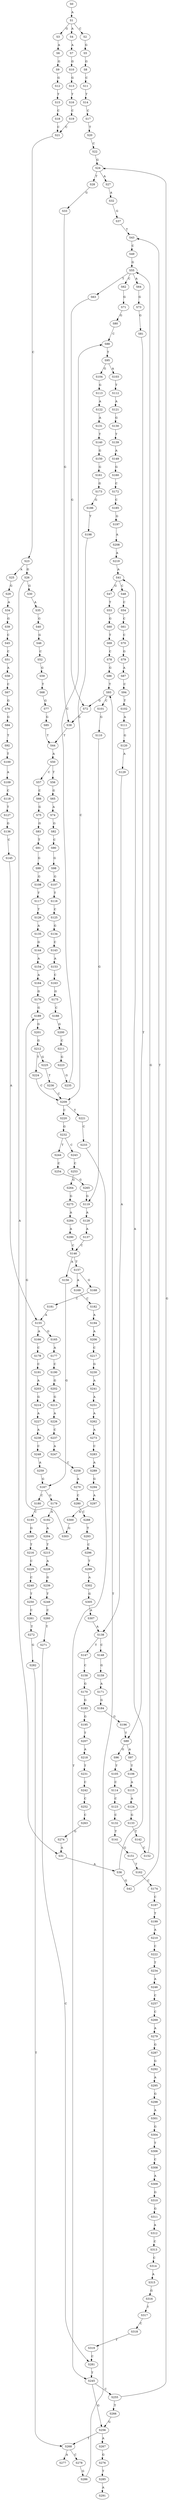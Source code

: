 strict digraph  {
	S0 -> S1 [ label = A ];
	S1 -> S2 [ label = C ];
	S1 -> S3 [ label = G ];
	S1 -> S4 [ label = A ];
	S2 -> S5 [ label = G ];
	S3 -> S6 [ label = A ];
	S4 -> S7 [ label = A ];
	S5 -> S8 [ label = G ];
	S6 -> S9 [ label = G ];
	S7 -> S10 [ label = G ];
	S8 -> S11 [ label = C ];
	S9 -> S12 [ label = G ];
	S10 -> S13 [ label = G ];
	S11 -> S14 [ label = T ];
	S12 -> S15 [ label = T ];
	S13 -> S16 [ label = T ];
	S14 -> S17 [ label = C ];
	S15 -> S18 [ label = C ];
	S16 -> S19 [ label = C ];
	S17 -> S20 [ label = T ];
	S18 -> S21 [ label = C ];
	S19 -> S21 [ label = C ];
	S20 -> S22 [ label = C ];
	S21 -> S23 [ label = C ];
	S22 -> S24 [ label = G ];
	S23 -> S25 [ label = A ];
	S23 -> S26 [ label = G ];
	S24 -> S27 [ label = A ];
	S24 -> S28 [ label = T ];
	S25 -> S29 [ label = G ];
	S26 -> S30 [ label = G ];
	S26 -> S31 [ label = A ];
	S27 -> S32 [ label = A ];
	S28 -> S33 [ label = G ];
	S29 -> S34 [ label = A ];
	S30 -> S35 [ label = A ];
	S31 -> S36 [ label = A ];
	S32 -> S37 [ label = G ];
	S33 -> S38 [ label = G ];
	S34 -> S39 [ label = G ];
	S35 -> S40 [ label = G ];
	S36 -> S41 [ label = A ];
	S36 -> S42 [ label = G ];
	S37 -> S43 [ label = T ];
	S38 -> S44 [ label = T ];
	S39 -> S45 [ label = C ];
	S40 -> S46 [ label = G ];
	S41 -> S47 [ label = G ];
	S41 -> S48 [ label = C ];
	S42 -> S43 [ label = T ];
	S43 -> S49 [ label = C ];
	S44 -> S50 [ label = A ];
	S45 -> S51 [ label = C ];
	S46 -> S52 [ label = C ];
	S47 -> S53 [ label = T ];
	S48 -> S54 [ label = C ];
	S49 -> S55 [ label = G ];
	S50 -> S56 [ label = T ];
	S50 -> S57 [ label = C ];
	S51 -> S58 [ label = A ];
	S52 -> S59 [ label = G ];
	S53 -> S60 [ label = G ];
	S54 -> S61 [ label = C ];
	S55 -> S62 [ label = C ];
	S55 -> S63 [ label = T ];
	S55 -> S64 [ label = A ];
	S56 -> S65 [ label = G ];
	S57 -> S66 [ label = C ];
	S58 -> S67 [ label = C ];
	S59 -> S68 [ label = T ];
	S60 -> S69 [ label = T ];
	S61 -> S70 [ label = C ];
	S62 -> S71 [ label = G ];
	S63 -> S72 [ label = G ];
	S64 -> S73 [ label = G ];
	S65 -> S74 [ label = A ];
	S66 -> S75 [ label = G ];
	S67 -> S76 [ label = G ];
	S68 -> S77 [ label = G ];
	S69 -> S78 [ label = C ];
	S70 -> S79 [ label = G ];
	S71 -> S80 [ label = G ];
	S72 -> S38 [ label = G ];
	S73 -> S81 [ label = G ];
	S74 -> S82 [ label = G ];
	S75 -> S83 [ label = G ];
	S76 -> S84 [ label = G ];
	S77 -> S85 [ label = G ];
	S78 -> S86 [ label = G ];
	S79 -> S87 [ label = A ];
	S80 -> S88 [ label = C ];
	S81 -> S89 [ label = T ];
	S82 -> S90 [ label = C ];
	S83 -> S91 [ label = T ];
	S84 -> S92 [ label = T ];
	S85 -> S44 [ label = T ];
	S86 -> S93 [ label = T ];
	S87 -> S94 [ label = C ];
	S88 -> S95 [ label = T ];
	S89 -> S96 [ label = G ];
	S89 -> S97 [ label = A ];
	S90 -> S98 [ label = G ];
	S91 -> S99 [ label = G ];
	S92 -> S100 [ label = T ];
	S93 -> S101 [ label = C ];
	S93 -> S72 [ label = G ];
	S94 -> S102 [ label = T ];
	S95 -> S103 [ label = A ];
	S95 -> S104 [ label = G ];
	S96 -> S105 [ label = T ];
	S97 -> S106 [ label = T ];
	S98 -> S107 [ label = G ];
	S99 -> S108 [ label = G ];
	S100 -> S109 [ label = A ];
	S101 -> S110 [ label = G ];
	S102 -> S111 [ label = A ];
	S103 -> S112 [ label = T ];
	S104 -> S113 [ label = G ];
	S105 -> S114 [ label = C ];
	S106 -> S115 [ label = A ];
	S107 -> S116 [ label = T ];
	S108 -> S117 [ label = T ];
	S109 -> S118 [ label = C ];
	S110 -> S119 [ label = G ];
	S111 -> S120 [ label = G ];
	S112 -> S121 [ label = A ];
	S113 -> S122 [ label = A ];
	S114 -> S123 [ label = C ];
	S115 -> S124 [ label = A ];
	S116 -> S125 [ label = C ];
	S117 -> S126 [ label = T ];
	S118 -> S127 [ label = T ];
	S119 -> S128 [ label = A ];
	S120 -> S129 [ label = A ];
	S121 -> S130 [ label = G ];
	S122 -> S131 [ label = A ];
	S123 -> S132 [ label = C ];
	S124 -> S133 [ label = G ];
	S125 -> S134 [ label = G ];
	S126 -> S135 [ label = A ];
	S127 -> S136 [ label = G ];
	S128 -> S137 [ label = A ];
	S129 -> S138 [ label = A ];
	S130 -> S139 [ label = T ];
	S131 -> S140 [ label = T ];
	S132 -> S141 [ label = T ];
	S133 -> S142 [ label = T ];
	S134 -> S143 [ label = C ];
	S135 -> S144 [ label = G ];
	S136 -> S145 [ label = C ];
	S137 -> S146 [ label = C ];
	S138 -> S147 [ label = T ];
	S138 -> S148 [ label = C ];
	S139 -> S149 [ label = A ];
	S140 -> S150 [ label = G ];
	S141 -> S151 [ label = G ];
	S142 -> S152 [ label = C ];
	S143 -> S153 [ label = A ];
	S144 -> S154 [ label = A ];
	S145 -> S155 [ label = A ];
	S146 -> S156 [ label = A ];
	S146 -> S157 [ label = T ];
	S147 -> S158 [ label = C ];
	S148 -> S159 [ label = G ];
	S149 -> S160 [ label = G ];
	S150 -> S161 [ label = G ];
	S151 -> S162 [ label = T ];
	S152 -> S55 [ label = G ];
	S153 -> S163 [ label = C ];
	S154 -> S164 [ label = A ];
	S155 -> S165 [ label = G ];
	S155 -> S166 [ label = A ];
	S156 -> S167 [ label = G ];
	S157 -> S168 [ label = G ];
	S157 -> S169 [ label = A ];
	S158 -> S170 [ label = G ];
	S159 -> S171 [ label = A ];
	S160 -> S172 [ label = C ];
	S161 -> S173 [ label = G ];
	S162 -> S174 [ label = C ];
	S163 -> S175 [ label = G ];
	S164 -> S176 [ label = G ];
	S165 -> S177 [ label = A ];
	S166 -> S178 [ label = C ];
	S167 -> S179 [ label = G ];
	S167 -> S180 [ label = C ];
	S168 -> S181 [ label = C ];
	S169 -> S182 [ label = C ];
	S170 -> S183 [ label = G ];
	S171 -> S184 [ label = G ];
	S172 -> S185 [ label = C ];
	S173 -> S186 [ label = G ];
	S174 -> S187 [ label = C ];
	S175 -> S188 [ label = C ];
	S176 -> S189 [ label = G ];
	S177 -> S190 [ label = C ];
	S178 -> S191 [ label = C ];
	S179 -> S192 [ label = A ];
	S180 -> S193 [ label = C ];
	S181 -> S155 [ label = A ];
	S182 -> S194 [ label = A ];
	S183 -> S195 [ label = G ];
	S184 -> S196 [ label = G ];
	S185 -> S197 [ label = G ];
	S186 -> S198 [ label = T ];
	S187 -> S199 [ label = T ];
	S188 -> S200 [ label = G ];
	S189 -> S201 [ label = G ];
	S190 -> S202 [ label = G ];
	S191 -> S203 [ label = A ];
	S192 -> S204 [ label = A ];
	S193 -> S205 [ label = G ];
	S194 -> S206 [ label = A ];
	S195 -> S207 [ label = T ];
	S196 -> S89 [ label = T ];
	S197 -> S208 [ label = A ];
	S198 -> S209 [ label = C ];
	S199 -> S210 [ label = A ];
	S200 -> S211 [ label = C ];
	S201 -> S212 [ label = G ];
	S202 -> S213 [ label = G ];
	S203 -> S214 [ label = G ];
	S204 -> S215 [ label = T ];
	S205 -> S216 [ label = T ];
	S206 -> S217 [ label = C ];
	S207 -> S218 [ label = A ];
	S208 -> S219 [ label = A ];
	S209 -> S220 [ label = C ];
	S209 -> S221 [ label = T ];
	S210 -> S222 [ label = C ];
	S211 -> S223 [ label = G ];
	S212 -> S224 [ label = T ];
	S212 -> S225 [ label = G ];
	S213 -> S226 [ label = A ];
	S214 -> S227 [ label = A ];
	S215 -> S228 [ label = A ];
	S216 -> S229 [ label = C ];
	S217 -> S230 [ label = G ];
	S218 -> S231 [ label = T ];
	S219 -> S41 [ label = A ];
	S220 -> S232 [ label = G ];
	S221 -> S233 [ label = C ];
	S222 -> S234 [ label = T ];
	S223 -> S235 [ label = G ];
	S224 -> S209 [ label = C ];
	S225 -> S236 [ label = T ];
	S226 -> S237 [ label = C ];
	S227 -> S238 [ label = A ];
	S228 -> S239 [ label = G ];
	S229 -> S240 [ label = C ];
	S230 -> S241 [ label = A ];
	S231 -> S242 [ label = C ];
	S232 -> S243 [ label = C ];
	S232 -> S244 [ label = T ];
	S233 -> S245 [ label = T ];
	S234 -> S246 [ label = A ];
	S235 -> S88 [ label = C ];
	S236 -> S209 [ label = C ];
	S237 -> S247 [ label = A ];
	S238 -> S248 [ label = C ];
	S239 -> S249 [ label = T ];
	S240 -> S250 [ label = T ];
	S241 -> S251 [ label = A ];
	S242 -> S252 [ label = C ];
	S243 -> S253 [ label = C ];
	S244 -> S254 [ label = C ];
	S245 -> S255 [ label = C ];
	S245 -> S256 [ label = G ];
	S246 -> S257 [ label = C ];
	S247 -> S258 [ label = C ];
	S248 -> S259 [ label = A ];
	S249 -> S260 [ label = C ];
	S250 -> S261 [ label = C ];
	S251 -> S262 [ label = A ];
	S252 -> S263 [ label = C ];
	S253 -> S264 [ label = G ];
	S254 -> S265 [ label = G ];
	S255 -> S266 [ label = T ];
	S255 -> S24 [ label = G ];
	S256 -> S267 [ label = A ];
	S256 -> S268 [ label = T ];
	S257 -> S269 [ label = C ];
	S258 -> S270 [ label = A ];
	S259 -> S167 [ label = G ];
	S260 -> S271 [ label = T ];
	S261 -> S272 [ label = T ];
	S262 -> S273 [ label = A ];
	S263 -> S274 [ label = G ];
	S264 -> S275 [ label = G ];
	S265 -> S119 [ label = G ];
	S266 -> S256 [ label = G ];
	S267 -> S276 [ label = G ];
	S268 -> S277 [ label = A ];
	S268 -> S278 [ label = C ];
	S269 -> S279 [ label = A ];
	S270 -> S280 [ label = C ];
	S271 -> S281 [ label = C ];
	S272 -> S282 [ label = G ];
	S273 -> S283 [ label = C ];
	S274 -> S31 [ label = A ];
	S275 -> S284 [ label = A ];
	S276 -> S285 [ label = T ];
	S278 -> S286 [ label = G ];
	S279 -> S287 [ label = G ];
	S280 -> S288 [ label = C ];
	S281 -> S245 [ label = T ];
	S282 -> S268 [ label = T ];
	S283 -> S289 [ label = A ];
	S284 -> S290 [ label = A ];
	S285 -> S291 [ label = A ];
	S286 -> S93 [ label = T ];
	S287 -> S292 [ label = G ];
	S288 -> S293 [ label = T ];
	S289 -> S294 [ label = G ];
	S290 -> S146 [ label = C ];
	S292 -> S295 [ label = A ];
	S293 -> S296 [ label = C ];
	S294 -> S297 [ label = A ];
	S295 -> S298 [ label = G ];
	S296 -> S299 [ label = T ];
	S297 -> S300 [ label = A ];
	S298 -> S301 [ label = A ];
	S299 -> S302 [ label = A ];
	S300 -> S303 [ label = G ];
	S301 -> S304 [ label = G ];
	S302 -> S305 [ label = G ];
	S303 -> S189 [ label = G ];
	S304 -> S306 [ label = T ];
	S305 -> S307 [ label = A ];
	S306 -> S308 [ label = C ];
	S307 -> S138 [ label = A ];
	S308 -> S309 [ label = A ];
	S309 -> S310 [ label = G ];
	S310 -> S311 [ label = G ];
	S311 -> S312 [ label = A ];
	S312 -> S313 [ label = C ];
	S313 -> S314 [ label = C ];
	S314 -> S315 [ label = A ];
	S315 -> S316 [ label = G ];
	S316 -> S317 [ label = T ];
	S317 -> S318 [ label = C ];
	S318 -> S319 [ label = T ];
	S319 -> S281 [ label = C ];
}
